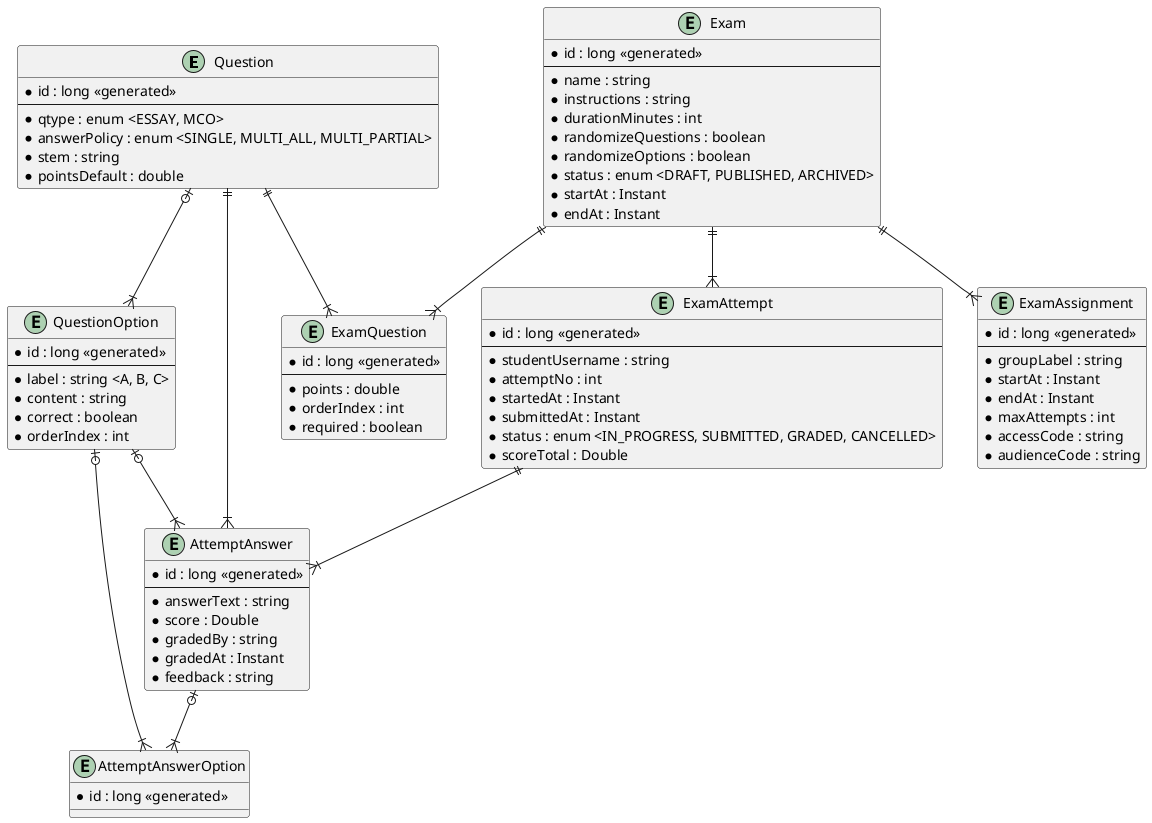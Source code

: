 @startuml

entity Question {
    * id : long <<generated>>
    --
    * qtype : enum <ESSAY, MCO>
    * answerPolicy : enum <SINGLE, MULTI_ALL, MULTI_PARTIAL>
    * stem : string
    * pointsDefault : double
}

entity QuestionOption {
    * id : long <<generated>>
    --
    * label : string <A, B, C>
    * content : string
    * correct : boolean
    * orderIndex : int
}

entity Exam {
    * id : long <<generated>>
    --
    * name : string
    * instructions : string
    * durationMinutes : int
    * randomizeQuestions : boolean
    * randomizeOptions : boolean
    * status : enum <DRAFT, PUBLISHED, ARCHIVED>
    * startAt : Instant
    * endAt : Instant
}

entity ExamAssignment {
    * id : long <<generated>>
    --
    * groupLabel : string
    * startAt : Instant
    * endAt : Instant
    * maxAttempts : int
    * accessCode : string
    * audienceCode : string
}

entity AttemptAnswer {
    * id : long <<generated>>
    --
    * answerText : string
    * score : Double
    * gradedBy : string
    * gradedAt : Instant
    * feedback : string
}

entity ExamAttempt {
    * id : long <<generated>>
    --
    * studentUsername : string
    * attemptNo : int
    * startedAt : Instant
    * submittedAt : Instant
    * status : enum <IN_PROGRESS, SUBMITTED, GRADED, CANCELLED>
    * scoreTotal : Double
}

entity ExamQuestion {
    * id : long <<generated>>
    --
    * points : double
    * orderIndex : int
    * required : boolean
}

entity AttemptAnswerOption {
    * id : long <<generated>>
}

Question |o--|{ QuestionOption
Exam ||--|{ ExamAssignment
QuestionOption |o--|{ AttemptAnswerOption
Question ||--|{ AttemptAnswer
ExamAttempt ||--|{ AttemptAnswer
AttemptAnswer |o--|{ AttemptAnswerOption
Exam ||--|{ ExamQuestion
Question ||--|{ ExamQuestion
Exam ||--|{ ExamAttempt
QuestionOption |o--|{ AttemptAnswer
@enduml